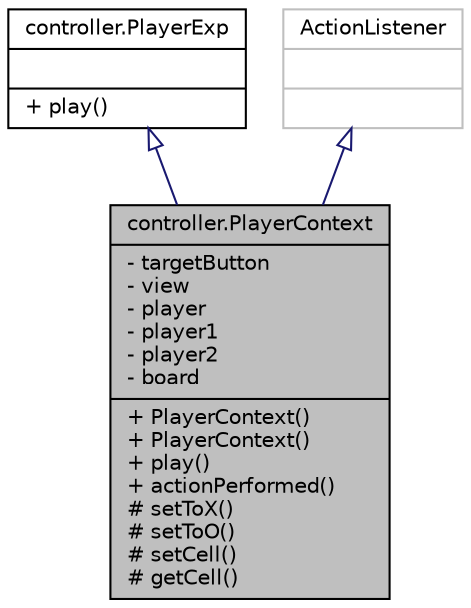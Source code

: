 digraph "controller.PlayerContext"
{
  edge [fontname="Helvetica",fontsize="10",labelfontname="Helvetica",labelfontsize="10"];
  node [fontname="Helvetica",fontsize="10",shape=record];
  Node1 [label="{controller.PlayerContext\n|- targetButton\l- view\l- player\l- player1\l- player2\l- board\l|+ PlayerContext()\l+ PlayerContext()\l+ play()\l+ actionPerformed()\l# setToX()\l# setToO()\l# setCell()\l# getCell()\l}",height=0.2,width=0.4,color="black", fillcolor="grey75", style="filled" fontcolor="black"];
  Node2 -> Node1 [dir="back",color="midnightblue",fontsize="10",style="solid",arrowtail="onormal",fontname="Helvetica"];
  Node2 [label="{controller.PlayerExp\n||+ play()\l}",height=0.2,width=0.4,color="black", fillcolor="white", style="filled",URL="$interfacecontroller_1_1_player_exp.html"];
  Node3 -> Node1 [dir="back",color="midnightblue",fontsize="10",style="solid",arrowtail="onormal",fontname="Helvetica"];
  Node3 [label="{ActionListener\n||}",height=0.2,width=0.4,color="grey75", fillcolor="white", style="filled"];
}
